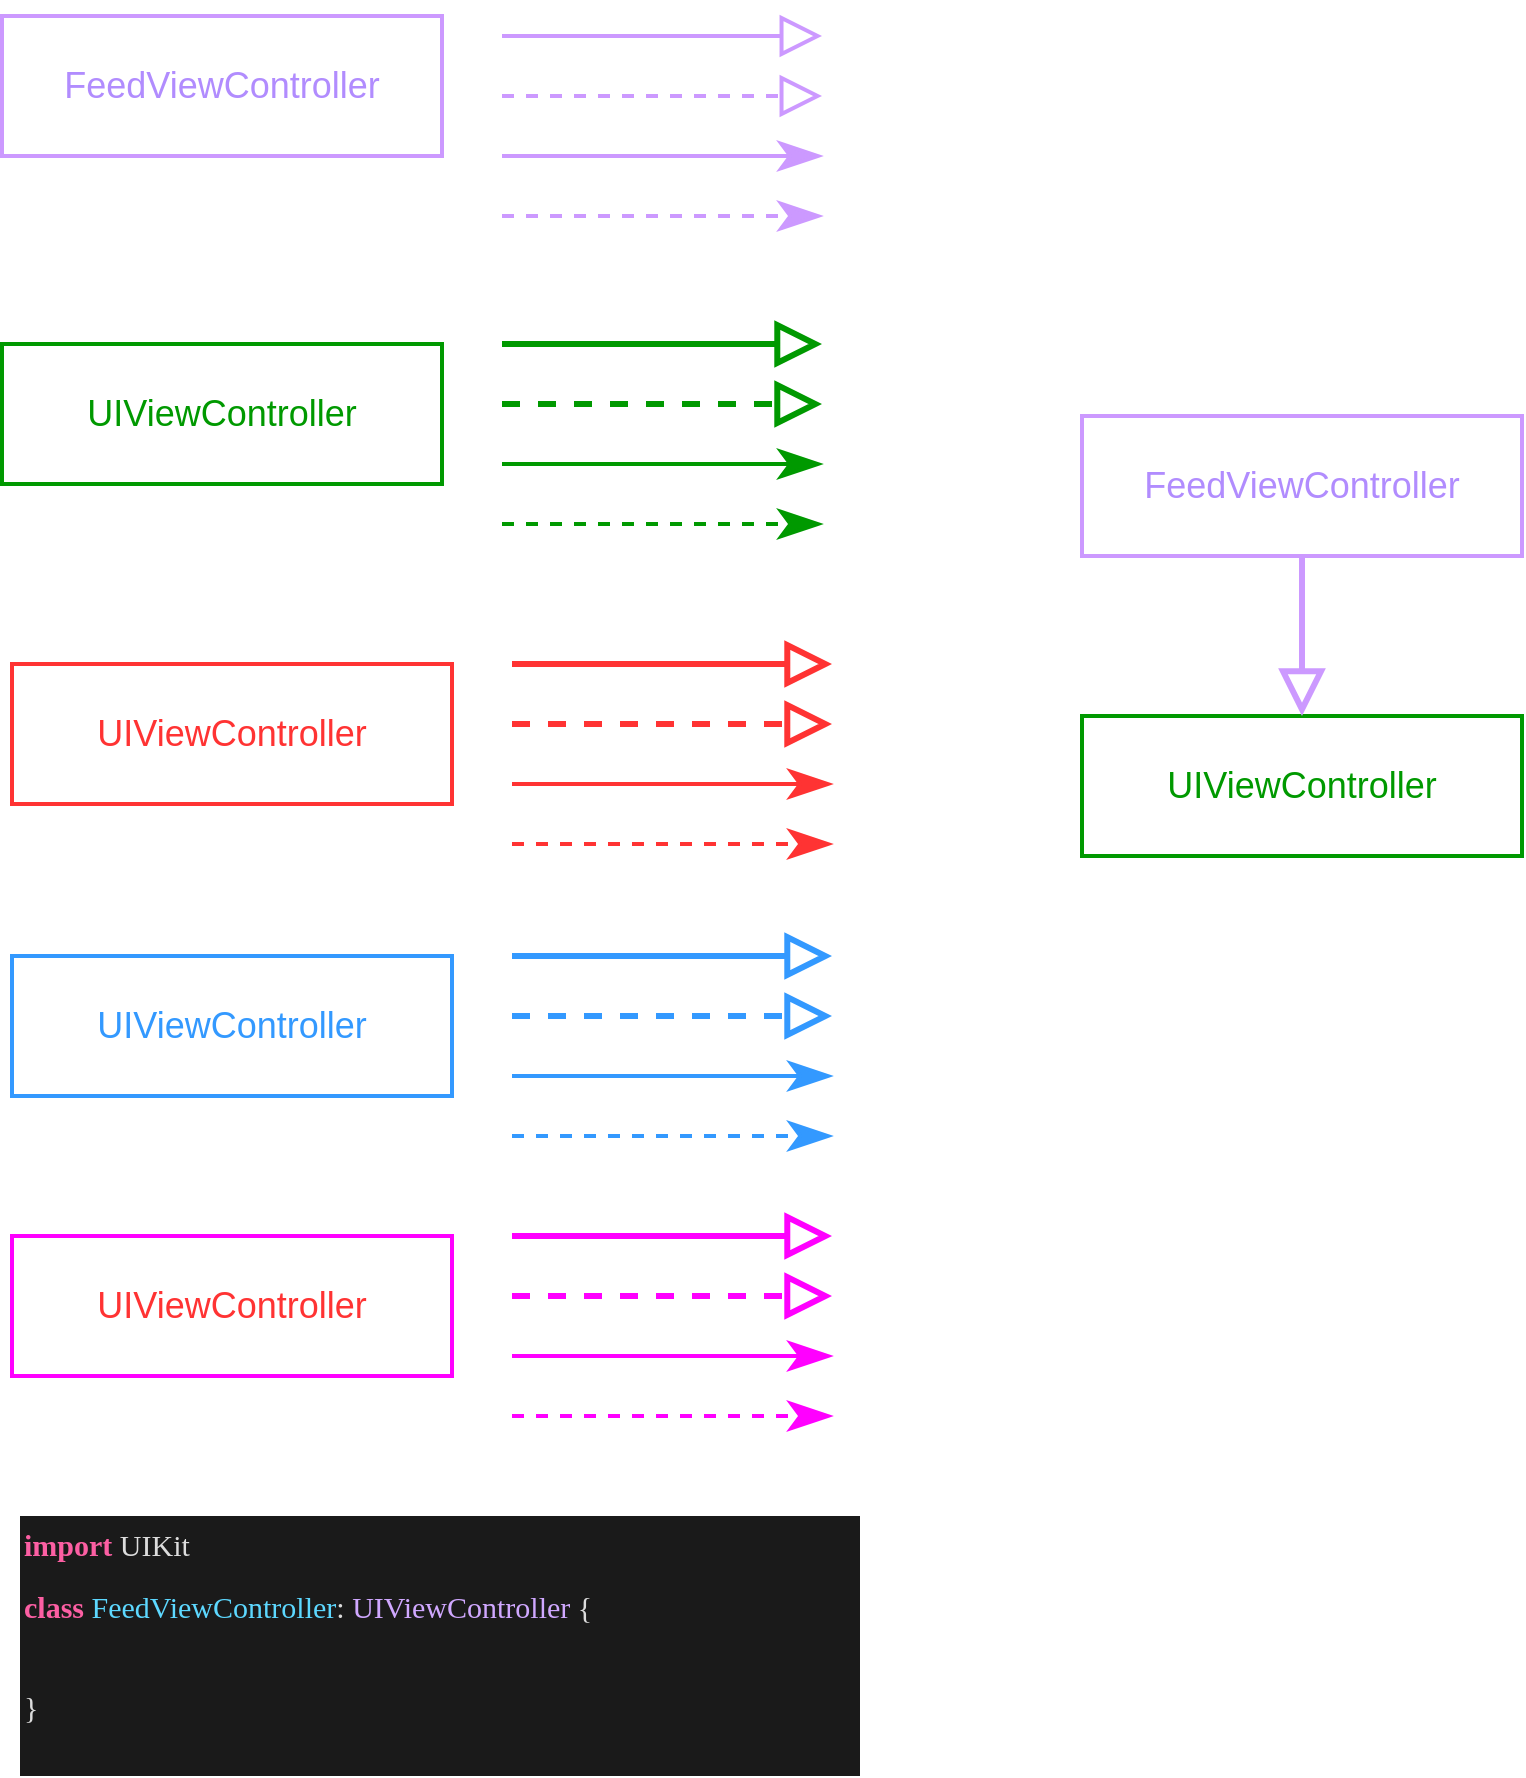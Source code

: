 <mxfile version="24.3.1" type="github">
  <diagram name="Page-1" id="2k4kQFXLUoXcd1VmAueP">
    <mxGraphModel dx="914" dy="798" grid="1" gridSize="10" guides="1" tooltips="1" connect="1" arrows="1" fold="1" page="1" pageScale="1" pageWidth="850" pageHeight="1100" math="0" shadow="0">
      <root>
        <mxCell id="0" />
        <mxCell id="1" parent="0" />
        <mxCell id="n44Yq7HVJipE2xqLqNvO-1" value="&lt;font style=&quot;font-size: 18px;&quot; color=&quot;#b18cfe&quot;&gt;FeedViewController&lt;/font&gt;" style="rounded=0;whiteSpace=wrap;html=1;fillColor=none;strokeColor=#CC99FF;strokeWidth=2;" parent="1" vertex="1">
          <mxGeometry x="550" y="250" width="220" height="70" as="geometry" />
        </mxCell>
        <mxCell id="n44Yq7HVJipE2xqLqNvO-2" value="&lt;font style=&quot;font-size: 18px;&quot; color=&quot;#b18cfe&quot;&gt;FeedViewController&lt;/font&gt;" style="rounded=0;whiteSpace=wrap;html=1;fillColor=none;strokeColor=#cc99ff;strokeWidth=2;" parent="1" vertex="1">
          <mxGeometry x="10" y="50" width="220" height="70" as="geometry" />
        </mxCell>
        <mxCell id="n44Yq7HVJipE2xqLqNvO-3" value="&lt;font color=&quot;#009900&quot; style=&quot;font-size: 18px;&quot;&gt;UIViewController&lt;/font&gt;" style="rounded=0;whiteSpace=wrap;html=1;fillColor=none;strokeColor=#009900;strokeWidth=2;" parent="1" vertex="1">
          <mxGeometry x="550" y="400" width="220" height="70" as="geometry" />
        </mxCell>
        <mxCell id="n44Yq7HVJipE2xqLqNvO-4" value="&lt;font color=&quot;#009900&quot; style=&quot;font-size: 18px;&quot;&gt;UIViewController&lt;/font&gt;" style="rounded=0;whiteSpace=wrap;html=1;fillColor=none;strokeColor=#009900;strokeWidth=2;" parent="1" vertex="1">
          <mxGeometry x="10" y="214" width="220" height="70" as="geometry" />
        </mxCell>
        <mxCell id="n44Yq7HVJipE2xqLqNvO-7" value="" style="endArrow=block;endSize=16;endFill=0;html=1;rounded=0;strokeColor=#cc99ff;strokeWidth=3;exitX=0.5;exitY=1;exitDx=0;exitDy=0;entryX=0.5;entryY=0;entryDx=0;entryDy=0;" parent="1" source="n44Yq7HVJipE2xqLqNvO-1" target="n44Yq7HVJipE2xqLqNvO-3" edge="1">
          <mxGeometry width="160" relative="1" as="geometry">
            <mxPoint x="630" y="420" as="sourcePoint" />
            <mxPoint x="790" y="420" as="targetPoint" />
          </mxGeometry>
        </mxCell>
        <mxCell id="n44Yq7HVJipE2xqLqNvO-9" value="" style="endArrow=block;endSize=16;endFill=0;html=1;rounded=0;strokeColor=#cc99ff;strokeWidth=2;" parent="1" edge="1">
          <mxGeometry width="160" relative="1" as="geometry">
            <mxPoint x="260" y="60" as="sourcePoint" />
            <mxPoint x="420" y="60" as="targetPoint" />
          </mxGeometry>
        </mxCell>
        <mxCell id="n44Yq7HVJipE2xqLqNvO-10" value="" style="endArrow=block;endSize=16;endFill=0;html=1;rounded=0;strokeColor=#cc99ff;strokeWidth=2;dashed=1;" parent="1" edge="1">
          <mxGeometry width="160" relative="1" as="geometry">
            <mxPoint x="260" y="90" as="sourcePoint" />
            <mxPoint x="420" y="90" as="targetPoint" />
          </mxGeometry>
        </mxCell>
        <mxCell id="n44Yq7HVJipE2xqLqNvO-11" value="" style="endArrow=classicThin;endSize=16;endFill=1;html=1;rounded=0;strokeColor=#cc99ff;strokeWidth=2;" parent="1" edge="1">
          <mxGeometry width="160" relative="1" as="geometry">
            <mxPoint x="260" y="120" as="sourcePoint" />
            <mxPoint x="420" y="120" as="targetPoint" />
          </mxGeometry>
        </mxCell>
        <mxCell id="n44Yq7HVJipE2xqLqNvO-12" value="" style="endArrow=classicThin;endSize=16;endFill=1;html=1;rounded=0;strokeColor=#cc99ff;strokeWidth=2;dashed=1;" parent="1" edge="1">
          <mxGeometry width="160" relative="1" as="geometry">
            <mxPoint x="260" y="150" as="sourcePoint" />
            <mxPoint x="420" y="150" as="targetPoint" />
          </mxGeometry>
        </mxCell>
        <mxCell id="n44Yq7HVJipE2xqLqNvO-17" value="" style="endArrow=block;endSize=16;endFill=0;html=1;rounded=0;strokeColor=#009900;strokeWidth=3;" parent="1" edge="1">
          <mxGeometry width="160" relative="1" as="geometry">
            <mxPoint x="260" y="214" as="sourcePoint" />
            <mxPoint x="420" y="214" as="targetPoint" />
          </mxGeometry>
        </mxCell>
        <mxCell id="n44Yq7HVJipE2xqLqNvO-18" value="" style="endArrow=block;endSize=16;endFill=0;html=1;rounded=0;strokeColor=#009900;strokeWidth=3;dashed=1;" parent="1" edge="1">
          <mxGeometry width="160" relative="1" as="geometry">
            <mxPoint x="260" y="244" as="sourcePoint" />
            <mxPoint x="420" y="244" as="targetPoint" />
          </mxGeometry>
        </mxCell>
        <mxCell id="n44Yq7HVJipE2xqLqNvO-19" value="" style="endArrow=classicThin;endSize=16;endFill=1;html=1;rounded=0;strokeColor=#009900;strokeWidth=2;" parent="1" edge="1">
          <mxGeometry width="160" relative="1" as="geometry">
            <mxPoint x="260" y="274" as="sourcePoint" />
            <mxPoint x="420" y="274" as="targetPoint" />
          </mxGeometry>
        </mxCell>
        <mxCell id="n44Yq7HVJipE2xqLqNvO-20" value="" style="endArrow=classicThin;endSize=16;endFill=1;html=1;rounded=0;strokeColor=#009900;strokeWidth=2;dashed=1;" parent="1" edge="1">
          <mxGeometry width="160" relative="1" as="geometry">
            <mxPoint x="260" y="304" as="sourcePoint" />
            <mxPoint x="420" y="304" as="targetPoint" />
          </mxGeometry>
        </mxCell>
        <mxCell id="n44Yq7HVJipE2xqLqNvO-21" value="&lt;font style=&quot;font-size: 18px;&quot;&gt;UIViewController&lt;/font&gt;" style="rounded=0;whiteSpace=wrap;html=1;fillColor=none;strokeColor=#FF3333;strokeWidth=2;fontColor=#ff3333;" parent="1" vertex="1">
          <mxGeometry x="15" y="374" width="220" height="70" as="geometry" />
        </mxCell>
        <mxCell id="n44Yq7HVJipE2xqLqNvO-22" value="" style="endArrow=block;endSize=16;endFill=0;html=1;rounded=0;strokeColor=#FF3333;strokeWidth=3;" parent="1" edge="1">
          <mxGeometry width="160" relative="1" as="geometry">
            <mxPoint x="265" y="374" as="sourcePoint" />
            <mxPoint x="425" y="374" as="targetPoint" />
          </mxGeometry>
        </mxCell>
        <mxCell id="n44Yq7HVJipE2xqLqNvO-23" value="" style="endArrow=block;endSize=16;endFill=0;html=1;rounded=0;strokeColor=#FF3333;strokeWidth=3;dashed=1;" parent="1" edge="1">
          <mxGeometry width="160" relative="1" as="geometry">
            <mxPoint x="265" y="404" as="sourcePoint" />
            <mxPoint x="425" y="404" as="targetPoint" />
          </mxGeometry>
        </mxCell>
        <mxCell id="n44Yq7HVJipE2xqLqNvO-24" value="" style="endArrow=classicThin;endSize=16;endFill=1;html=1;rounded=0;strokeColor=#FF3333;strokeWidth=2;" parent="1" edge="1">
          <mxGeometry width="160" relative="1" as="geometry">
            <mxPoint x="265" y="434" as="sourcePoint" />
            <mxPoint x="425" y="434" as="targetPoint" />
          </mxGeometry>
        </mxCell>
        <mxCell id="n44Yq7HVJipE2xqLqNvO-25" value="" style="endArrow=classicThin;endSize=16;endFill=1;html=1;rounded=0;strokeColor=#FF3333;strokeWidth=2;dashed=1;" parent="1" edge="1">
          <mxGeometry width="160" relative="1" as="geometry">
            <mxPoint x="265" y="464" as="sourcePoint" />
            <mxPoint x="425" y="464" as="targetPoint" />
          </mxGeometry>
        </mxCell>
        <mxCell id="n44Yq7HVJipE2xqLqNvO-26" value="&lt;font style=&quot;font-size: 18px;&quot;&gt;UIViewController&lt;/font&gt;" style="rounded=0;whiteSpace=wrap;html=1;fillColor=none;strokeColor=#3399FF;strokeWidth=2;fontColor=#3399FF;" parent="1" vertex="1">
          <mxGeometry x="15" y="520" width="220" height="70" as="geometry" />
        </mxCell>
        <mxCell id="n44Yq7HVJipE2xqLqNvO-27" value="" style="endArrow=block;endSize=16;endFill=0;html=1;rounded=0;strokeColor=#3399FF;strokeWidth=3;fontColor=#3399FF;" parent="1" edge="1">
          <mxGeometry width="160" relative="1" as="geometry">
            <mxPoint x="265" y="520" as="sourcePoint" />
            <mxPoint x="425" y="520" as="targetPoint" />
          </mxGeometry>
        </mxCell>
        <mxCell id="n44Yq7HVJipE2xqLqNvO-28" value="" style="endArrow=block;endSize=16;endFill=0;html=1;rounded=0;strokeColor=#3399FF;strokeWidth=3;dashed=1;fontColor=#3399FF;" parent="1" edge="1">
          <mxGeometry width="160" relative="1" as="geometry">
            <mxPoint x="265" y="550" as="sourcePoint" />
            <mxPoint x="425" y="550" as="targetPoint" />
          </mxGeometry>
        </mxCell>
        <mxCell id="n44Yq7HVJipE2xqLqNvO-29" value="" style="endArrow=classicThin;endSize=16;endFill=1;html=1;rounded=0;strokeColor=#3399FF;strokeWidth=2;fontColor=#3399FF;" parent="1" edge="1">
          <mxGeometry width="160" relative="1" as="geometry">
            <mxPoint x="265" y="580" as="sourcePoint" />
            <mxPoint x="425" y="580" as="targetPoint" />
          </mxGeometry>
        </mxCell>
        <mxCell id="n44Yq7HVJipE2xqLqNvO-30" value="" style="endArrow=classicThin;endSize=16;endFill=1;html=1;rounded=0;strokeColor=#3399FF;strokeWidth=2;dashed=1;fontColor=#3399FF;" parent="1" edge="1">
          <mxGeometry width="160" relative="1" as="geometry">
            <mxPoint x="265" y="610" as="sourcePoint" />
            <mxPoint x="425" y="610" as="targetPoint" />
          </mxGeometry>
        </mxCell>
        <mxCell id="n44Yq7HVJipE2xqLqNvO-31" value="&lt;font style=&quot;font-size: 18px;&quot;&gt;UIViewController&lt;/font&gt;" style="rounded=0;whiteSpace=wrap;html=1;fillColor=none;strokeColor=#FF00FF;strokeWidth=2;fontColor=#ff3333;" parent="1" vertex="1">
          <mxGeometry x="15" y="660" width="220" height="70" as="geometry" />
        </mxCell>
        <mxCell id="n44Yq7HVJipE2xqLqNvO-32" value="" style="endArrow=block;endSize=16;endFill=0;html=1;rounded=0;strokeColor=#FF00FF;strokeWidth=3;" parent="1" edge="1">
          <mxGeometry width="160" relative="1" as="geometry">
            <mxPoint x="265" y="660" as="sourcePoint" />
            <mxPoint x="425" y="660" as="targetPoint" />
          </mxGeometry>
        </mxCell>
        <mxCell id="n44Yq7HVJipE2xqLqNvO-33" value="" style="endArrow=block;endSize=16;endFill=0;html=1;rounded=0;strokeColor=#FF00FF;strokeWidth=3;dashed=1;" parent="1" edge="1">
          <mxGeometry width="160" relative="1" as="geometry">
            <mxPoint x="265" y="690" as="sourcePoint" />
            <mxPoint x="425" y="690" as="targetPoint" />
          </mxGeometry>
        </mxCell>
        <mxCell id="n44Yq7HVJipE2xqLqNvO-34" value="" style="endArrow=classicThin;endSize=16;endFill=1;html=1;rounded=0;strokeColor=#FF00FF;strokeWidth=2;" parent="1" edge="1">
          <mxGeometry width="160" relative="1" as="geometry">
            <mxPoint x="265" y="720" as="sourcePoint" />
            <mxPoint x="425" y="720" as="targetPoint" />
          </mxGeometry>
        </mxCell>
        <mxCell id="n44Yq7HVJipE2xqLqNvO-35" value="" style="endArrow=classicThin;endSize=16;endFill=1;html=1;rounded=0;strokeColor=#FF00FF;strokeWidth=2;dashed=1;" parent="1" edge="1">
          <mxGeometry width="160" relative="1" as="geometry">
            <mxPoint x="265" y="750" as="sourcePoint" />
            <mxPoint x="425" y="750" as="targetPoint" />
          </mxGeometry>
        </mxCell>
        <mxCell id="F54K5IMfP_wZekRCtyxR-3" value="&lt;p style=&quot;margin: 0px; font-style: normal; font-variant-caps: normal; font-stretch: normal; font-size: 15px; line-height: normal; font-family: Menlo; font-size-adjust: none; font-kerning: auto; font-variant-alternates: normal; font-variant-ligatures: normal; font-variant-numeric: normal; font-variant-east-asian: normal; font-variant-position: normal; font-feature-settings: normal; font-optical-sizing: auto; font-variation-settings: normal; color: rgba(255, 255, 255, 0.85);&quot;&gt;&lt;span style=&quot;color: #fc5fa3&quot;&gt;&lt;b&gt;import&lt;/b&gt;&lt;/span&gt; UIKit&lt;/p&gt;&lt;br&gt;&lt;p style=&quot;margin: 0px; font-style: normal; font-variant-caps: normal; font-stretch: normal; font-size: 15px; line-height: normal; font-family: Menlo; font-size-adjust: none; font-kerning: auto; font-variant-alternates: normal; font-variant-ligatures: normal; font-variant-numeric: normal; font-variant-east-asian: normal; font-variant-position: normal; font-feature-settings: normal; font-optical-sizing: auto; font-variation-settings: normal; color: rgb(93, 216, 255);&quot;&gt;&lt;span style=&quot;color: #fc5fa3&quot;&gt;&lt;b&gt;class&lt;/b&gt;&lt;/span&gt;&lt;span style=&quot;color: rgba(255, 255, 255, 0.85)&quot;&gt; &lt;/span&gt;FeedViewController&lt;span style=&quot;color: rgba(255, 255, 255, 0.85)&quot;&gt;: &lt;/span&gt;&lt;span style=&quot;color: #d0a8ff&quot;&gt;UIViewController&lt;/span&gt;&lt;span style=&quot;color: rgba(255, 255, 255, 0.85)&quot;&gt; {&lt;/span&gt;&lt;/p&gt;&lt;p style=&quot;margin: 0px; font-style: normal; font-variant-caps: normal; font-stretch: normal; font-size: 15px; line-height: normal; font-family: Menlo; font-size-adjust: none; font-kerning: auto; font-variant-alternates: normal; font-variant-ligatures: normal; font-variant-numeric: normal; font-variant-east-asian: normal; font-variant-position: normal; font-feature-settings: normal; font-optical-sizing: auto; font-variation-settings: normal; color: rgba(255, 255, 255, 0.85); min-height: 18px;&quot;&gt;&amp;nbsp;&lt;/p&gt;&lt;br&gt;&lt;p style=&quot;margin: 0px; font-style: normal; font-variant-caps: normal; font-stretch: normal; font-size: 15px; line-height: normal; font-family: Menlo; font-size-adjust: none; font-kerning: auto; font-variant-alternates: normal; font-variant-ligatures: normal; font-variant-numeric: normal; font-variant-east-asian: normal; font-variant-position: normal; font-feature-settings: normal; font-optical-sizing: auto; font-variation-settings: normal; color: rgba(255, 255, 255, 0.85);&quot;&gt;}&lt;/p&gt;&lt;div style=&quot;&quot;&gt;&lt;br&gt;&lt;/div&gt;" style="text;html=1;align=left;verticalAlign=top;resizable=0;points=[];autosize=1;strokeColor=none;fillColor=#1A1A1A;labelBackgroundColor=#1A1A1A;rounded=0;glass=0;rotation=0;" vertex="1" parent="1">
          <mxGeometry x="19" y="800" width="420" height="130" as="geometry" />
        </mxCell>
      </root>
    </mxGraphModel>
  </diagram>
</mxfile>
